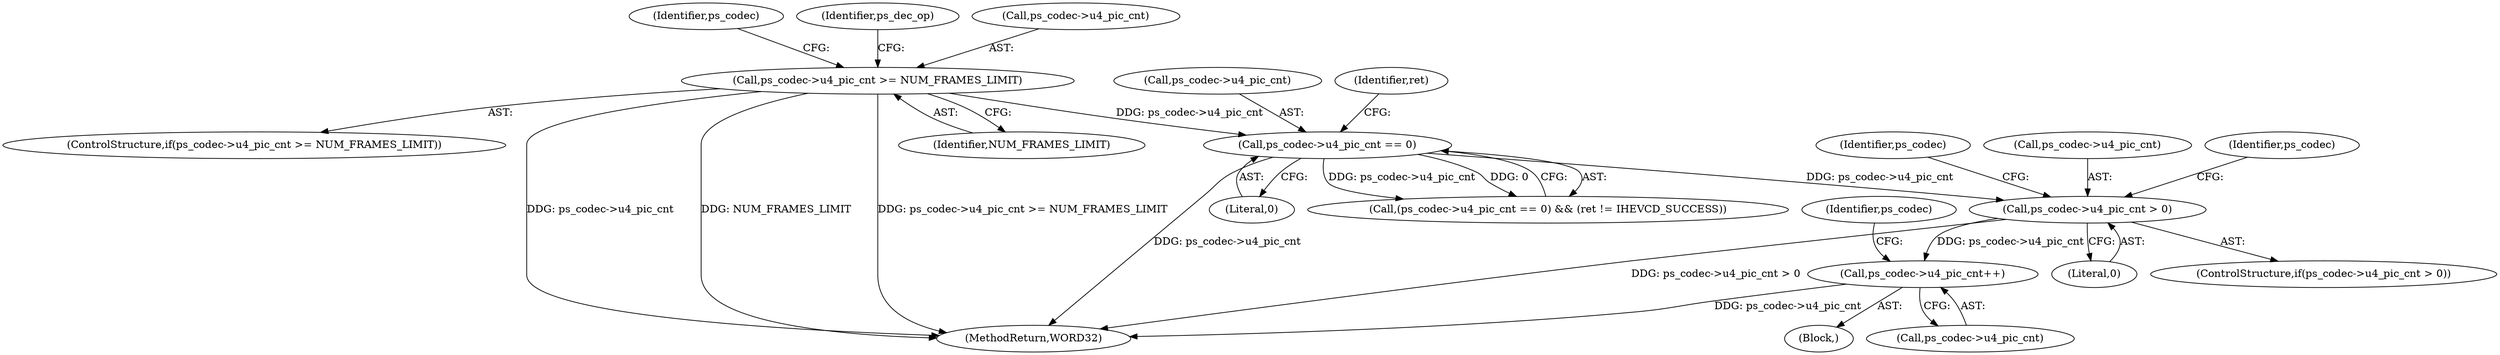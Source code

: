 digraph "0_Android_87fb7909c49e6a4510ba86ace1ffc83459c7e1b9@pointer" {
"1001821" [label="(Call,ps_codec->u4_pic_cnt > 0)"];
"1001229" [label="(Call,ps_codec->u4_pic_cnt == 0)"];
"1000222" [label="(Call,ps_codec->u4_pic_cnt >= NUM_FRAMES_LIMIT)"];
"1001831" [label="(Call,ps_codec->u4_pic_cnt++)"];
"1001228" [label="(Call,(ps_codec->u4_pic_cnt == 0) && (ret != IHEVCD_SUCCESS))"];
"1001828" [label="(Identifier,ps_codec)"];
"1001822" [label="(Call,ps_codec->u4_pic_cnt)"];
"1000244" [label="(Identifier,ps_codec)"];
"1001836" [label="(Identifier,ps_codec)"];
"1001233" [label="(Literal,0)"];
"1000230" [label="(Identifier,ps_dec_op)"];
"1001832" [label="(Call,ps_codec->u4_pic_cnt)"];
"1001831" [label="(Call,ps_codec->u4_pic_cnt++)"];
"1001255" [label="(Block,)"];
"1001918" [label="(MethodReturn,WORD32)"];
"1000226" [label="(Identifier,NUM_FRAMES_LIMIT)"];
"1001230" [label="(Call,ps_codec->u4_pic_cnt)"];
"1001825" [label="(Literal,0)"];
"1000222" [label="(Call,ps_codec->u4_pic_cnt >= NUM_FRAMES_LIMIT)"];
"1001821" [label="(Call,ps_codec->u4_pic_cnt > 0)"];
"1000223" [label="(Call,ps_codec->u4_pic_cnt)"];
"1001820" [label="(ControlStructure,if(ps_codec->u4_pic_cnt > 0))"];
"1001235" [label="(Identifier,ret)"];
"1001830" [label="(Identifier,ps_codec)"];
"1000221" [label="(ControlStructure,if(ps_codec->u4_pic_cnt >= NUM_FRAMES_LIMIT))"];
"1001229" [label="(Call,ps_codec->u4_pic_cnt == 0)"];
"1001821" -> "1001820"  [label="AST: "];
"1001821" -> "1001825"  [label="CFG: "];
"1001822" -> "1001821"  [label="AST: "];
"1001825" -> "1001821"  [label="AST: "];
"1001828" -> "1001821"  [label="CFG: "];
"1001830" -> "1001821"  [label="CFG: "];
"1001821" -> "1001918"  [label="DDG: ps_codec->u4_pic_cnt > 0"];
"1001229" -> "1001821"  [label="DDG: ps_codec->u4_pic_cnt"];
"1001821" -> "1001831"  [label="DDG: ps_codec->u4_pic_cnt"];
"1001229" -> "1001228"  [label="AST: "];
"1001229" -> "1001233"  [label="CFG: "];
"1001230" -> "1001229"  [label="AST: "];
"1001233" -> "1001229"  [label="AST: "];
"1001235" -> "1001229"  [label="CFG: "];
"1001228" -> "1001229"  [label="CFG: "];
"1001229" -> "1001918"  [label="DDG: ps_codec->u4_pic_cnt"];
"1001229" -> "1001228"  [label="DDG: ps_codec->u4_pic_cnt"];
"1001229" -> "1001228"  [label="DDG: 0"];
"1000222" -> "1001229"  [label="DDG: ps_codec->u4_pic_cnt"];
"1000222" -> "1000221"  [label="AST: "];
"1000222" -> "1000226"  [label="CFG: "];
"1000223" -> "1000222"  [label="AST: "];
"1000226" -> "1000222"  [label="AST: "];
"1000230" -> "1000222"  [label="CFG: "];
"1000244" -> "1000222"  [label="CFG: "];
"1000222" -> "1001918"  [label="DDG: ps_codec->u4_pic_cnt"];
"1000222" -> "1001918"  [label="DDG: NUM_FRAMES_LIMIT"];
"1000222" -> "1001918"  [label="DDG: ps_codec->u4_pic_cnt >= NUM_FRAMES_LIMIT"];
"1001831" -> "1001255"  [label="AST: "];
"1001831" -> "1001832"  [label="CFG: "];
"1001832" -> "1001831"  [label="AST: "];
"1001836" -> "1001831"  [label="CFG: "];
"1001831" -> "1001918"  [label="DDG: ps_codec->u4_pic_cnt"];
}
